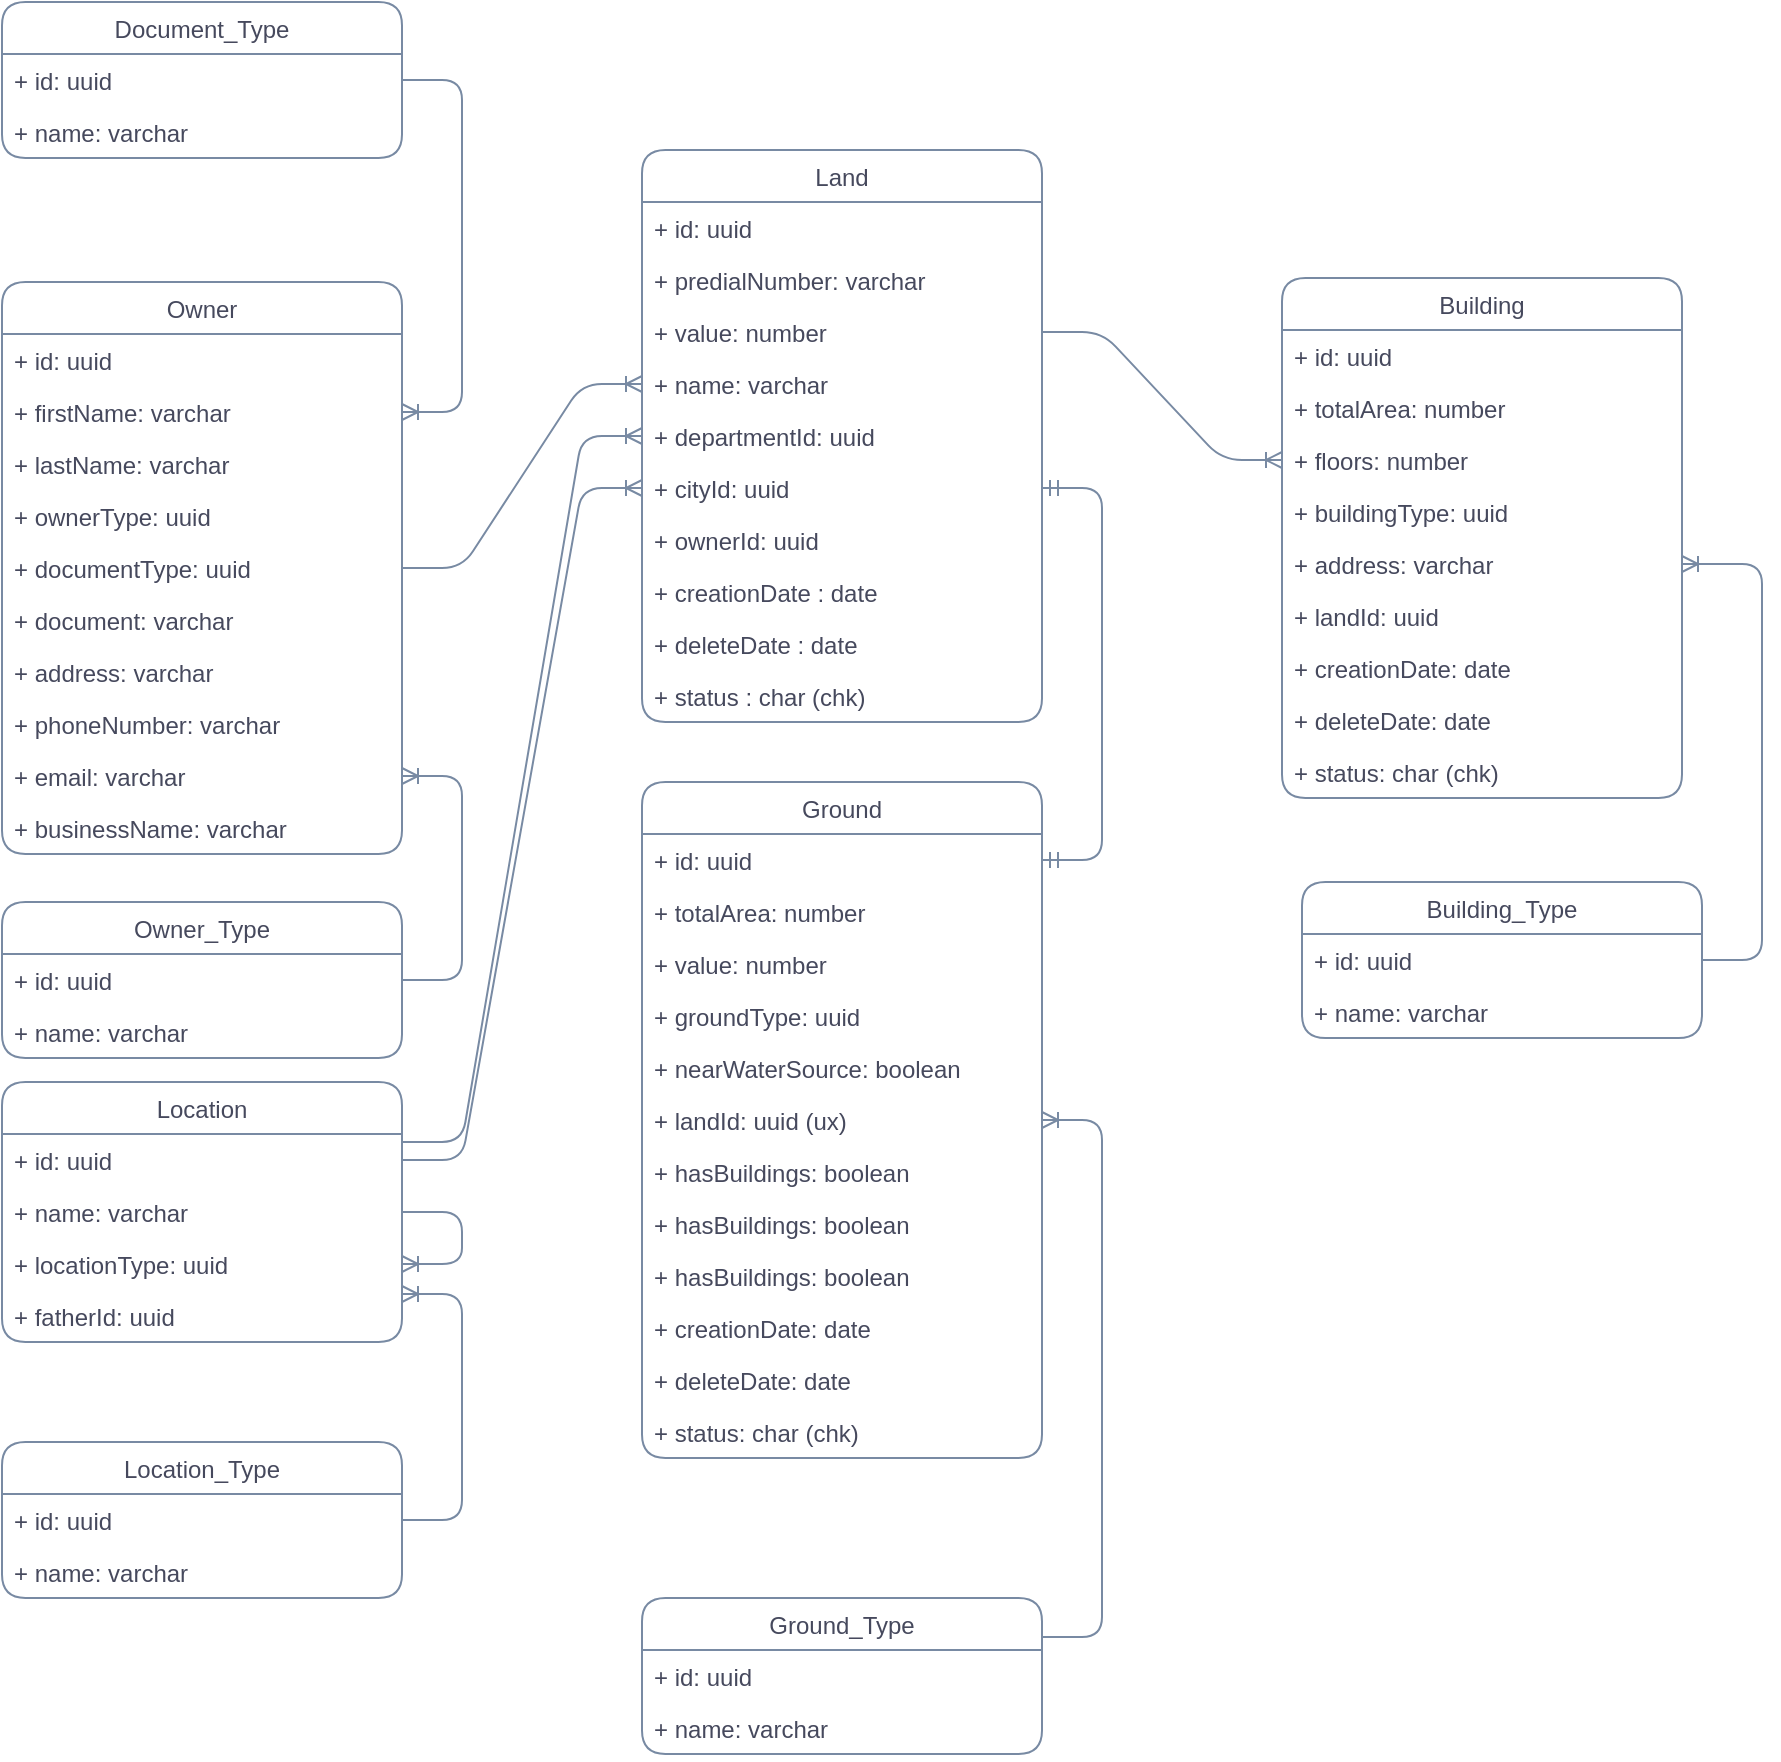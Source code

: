 <mxfile version="15.4.1" type="device"><diagram name="Page-1" id="c4acf3e9-155e-7222-9cf6-157b1a14988f"><mxGraphModel dx="1422" dy="804" grid="1" gridSize="10" guides="1" tooltips="1" connect="1" arrows="1" fold="1" page="1" pageScale="1" pageWidth="5000" pageHeight="3000" math="0" shadow="0"><root><mxCell id="0"/><mxCell id="1" parent="0"/><object label="Location" id="bZlbsfXFA43FrcBRPqzw-5"><mxCell style="swimlane;fontStyle=0;childLayout=stackLayout;horizontal=1;startSize=26;fillColor=none;horizontalStack=0;resizeParent=1;resizeParentMax=0;resizeLast=0;collapsible=1;marginBottom=0;rounded=1;strokeColor=#788AA3;fontColor=#46495D;" parent="1" vertex="1"><mxGeometry x="400" y="580" width="200" height="130" as="geometry"/></mxCell></object><mxCell id="bZlbsfXFA43FrcBRPqzw-6" value="+ id: uuid" style="text;strokeColor=none;fillColor=none;align=left;verticalAlign=top;spacingLeft=4;spacingRight=4;overflow=hidden;rotatable=0;points=[[0,0.5],[1,0.5]];portConstraint=eastwest;rounded=1;fontColor=#46495D;" parent="bZlbsfXFA43FrcBRPqzw-5" vertex="1"><mxGeometry y="26" width="200" height="26" as="geometry"/></mxCell><mxCell id="bZlbsfXFA43FrcBRPqzw-7" value="+ name: varchar" style="text;strokeColor=none;fillColor=none;align=left;verticalAlign=top;spacingLeft=4;spacingRight=4;overflow=hidden;rotatable=0;points=[[0,0.5],[1,0.5]];portConstraint=eastwest;rounded=1;fontColor=#46495D;" parent="bZlbsfXFA43FrcBRPqzw-5" vertex="1"><mxGeometry y="52" width="200" height="26" as="geometry"/></mxCell><mxCell id="bZlbsfXFA43FrcBRPqzw-8" value="+ locationType: uuid" style="text;strokeColor=none;fillColor=none;align=left;verticalAlign=top;spacingLeft=4;spacingRight=4;overflow=hidden;rotatable=0;points=[[0,0.5],[1,0.5]];portConstraint=eastwest;rounded=1;fontColor=#46495D;" parent="bZlbsfXFA43FrcBRPqzw-5" vertex="1"><mxGeometry y="78" width="200" height="26" as="geometry"/></mxCell><mxCell id="bZlbsfXFA43FrcBRPqzw-14" value="+ fatherId: uuid" style="text;strokeColor=none;fillColor=none;align=left;verticalAlign=top;spacingLeft=4;spacingRight=4;overflow=hidden;rotatable=0;points=[[0,0.5],[1,0.5]];portConstraint=eastwest;rounded=1;fontColor=#46495D;" parent="bZlbsfXFA43FrcBRPqzw-5" vertex="1"><mxGeometry y="104" width="200" height="26" as="geometry"/></mxCell><mxCell id="I5SME2C3M8Cnbb51ICYc-18" value="" style="edgeStyle=entityRelationEdgeStyle;fontSize=12;html=1;endArrow=ERoneToMany;exitX=1;exitY=0.5;exitDx=0;exitDy=0;entryX=1;entryY=0.5;entryDx=0;entryDy=0;strokeColor=#788AA3;fontColor=#46495D;" parent="bZlbsfXFA43FrcBRPqzw-5" source="bZlbsfXFA43FrcBRPqzw-7" target="bZlbsfXFA43FrcBRPqzw-8" edge="1"><mxGeometry width="100" height="100" relative="1" as="geometry"><mxPoint x="20" y="-100" as="sourcePoint"/><mxPoint x="10" y="30" as="targetPoint"/></mxGeometry></mxCell><object label="Owner" id="bZlbsfXFA43FrcBRPqzw-16"><mxCell style="swimlane;fontStyle=0;childLayout=stackLayout;horizontal=1;startSize=26;fillColor=none;horizontalStack=0;resizeParent=1;resizeParentMax=0;resizeLast=0;collapsible=1;marginBottom=0;rounded=1;strokeColor=#788AA3;fontColor=#46495D;" parent="1" vertex="1"><mxGeometry x="400" y="180" width="200" height="286" as="geometry"/></mxCell></object><mxCell id="bZlbsfXFA43FrcBRPqzw-17" value="+ id: uuid" style="text;strokeColor=none;fillColor=none;align=left;verticalAlign=top;spacingLeft=4;spacingRight=4;overflow=hidden;rotatable=0;points=[[0,0.5],[1,0.5]];portConstraint=eastwest;rounded=1;fontColor=#46495D;" parent="bZlbsfXFA43FrcBRPqzw-16" vertex="1"><mxGeometry y="26" width="200" height="26" as="geometry"/></mxCell><mxCell id="bZlbsfXFA43FrcBRPqzw-18" value="+ firstName: varchar" style="text;strokeColor=none;fillColor=none;align=left;verticalAlign=top;spacingLeft=4;spacingRight=4;overflow=hidden;rotatable=0;points=[[0,0.5],[1,0.5]];portConstraint=eastwest;rounded=1;fontColor=#46495D;" parent="bZlbsfXFA43FrcBRPqzw-16" vertex="1"><mxGeometry y="52" width="200" height="26" as="geometry"/></mxCell><mxCell id="bZlbsfXFA43FrcBRPqzw-22" value="+ lastName: varchar" style="text;strokeColor=none;fillColor=none;align=left;verticalAlign=top;spacingLeft=4;spacingRight=4;overflow=hidden;rotatable=0;points=[[0,0.5],[1,0.5]];portConstraint=eastwest;rounded=1;fontColor=#46495D;" parent="bZlbsfXFA43FrcBRPqzw-16" vertex="1"><mxGeometry y="78" width="200" height="26" as="geometry"/></mxCell><mxCell id="bZlbsfXFA43FrcBRPqzw-19" value="+ ownerType: uuid" style="text;strokeColor=none;fillColor=none;align=left;verticalAlign=top;spacingLeft=4;spacingRight=4;overflow=hidden;rotatable=0;points=[[0,0.5],[1,0.5]];portConstraint=eastwest;rounded=1;fontColor=#46495D;" parent="bZlbsfXFA43FrcBRPqzw-16" vertex="1"><mxGeometry y="104" width="200" height="26" as="geometry"/></mxCell><mxCell id="bZlbsfXFA43FrcBRPqzw-20" value="+ documentType: uuid" style="text;strokeColor=none;fillColor=none;align=left;verticalAlign=top;spacingLeft=4;spacingRight=4;overflow=hidden;rotatable=0;points=[[0,0.5],[1,0.5]];portConstraint=eastwest;rounded=1;fontColor=#46495D;" parent="bZlbsfXFA43FrcBRPqzw-16" vertex="1"><mxGeometry y="130" width="200" height="26" as="geometry"/></mxCell><mxCell id="bZlbsfXFA43FrcBRPqzw-21" value="+ document: varchar" style="text;strokeColor=none;fillColor=none;align=left;verticalAlign=top;spacingLeft=4;spacingRight=4;overflow=hidden;rotatable=0;points=[[0,0.5],[1,0.5]];portConstraint=eastwest;rounded=1;fontColor=#46495D;" parent="bZlbsfXFA43FrcBRPqzw-16" vertex="1"><mxGeometry y="156" width="200" height="26" as="geometry"/></mxCell><mxCell id="bZlbsfXFA43FrcBRPqzw-23" value="+ address: varchar" style="text;strokeColor=none;fillColor=none;align=left;verticalAlign=top;spacingLeft=4;spacingRight=4;overflow=hidden;rotatable=0;points=[[0,0.5],[1,0.5]];portConstraint=eastwest;rounded=1;fontColor=#46495D;" parent="bZlbsfXFA43FrcBRPqzw-16" vertex="1"><mxGeometry y="182" width="200" height="26" as="geometry"/></mxCell><mxCell id="bZlbsfXFA43FrcBRPqzw-24" value="+ phoneNumber: varchar" style="text;strokeColor=none;fillColor=none;align=left;verticalAlign=top;spacingLeft=4;spacingRight=4;overflow=hidden;rotatable=0;points=[[0,0.5],[1,0.5]];portConstraint=eastwest;rounded=1;fontColor=#46495D;" parent="bZlbsfXFA43FrcBRPqzw-16" vertex="1"><mxGeometry y="208" width="200" height="26" as="geometry"/></mxCell><mxCell id="bZlbsfXFA43FrcBRPqzw-25" value="+ email: varchar" style="text;strokeColor=none;fillColor=none;align=left;verticalAlign=top;spacingLeft=4;spacingRight=4;overflow=hidden;rotatable=0;points=[[0,0.5],[1,0.5]];portConstraint=eastwest;rounded=1;fontColor=#46495D;" parent="bZlbsfXFA43FrcBRPqzw-16" vertex="1"><mxGeometry y="234" width="200" height="26" as="geometry"/></mxCell><mxCell id="bZlbsfXFA43FrcBRPqzw-26" value="+ businessName: varchar" style="text;strokeColor=none;fillColor=none;align=left;verticalAlign=top;spacingLeft=4;spacingRight=4;overflow=hidden;rotatable=0;points=[[0,0.5],[1,0.5]];portConstraint=eastwest;rounded=1;fontColor=#46495D;" parent="bZlbsfXFA43FrcBRPqzw-16" vertex="1"><mxGeometry y="260" width="200" height="26" as="geometry"/></mxCell><object label="Building" id="bZlbsfXFA43FrcBRPqzw-28"><mxCell style="swimlane;fontStyle=0;childLayout=stackLayout;horizontal=1;startSize=26;fillColor=none;horizontalStack=0;resizeParent=1;resizeParentMax=0;resizeLast=0;collapsible=1;marginBottom=0;rounded=1;strokeColor=#788AA3;fontColor=#46495D;" parent="1" vertex="1"><mxGeometry x="1040" y="178" width="200" height="260" as="geometry"/></mxCell></object><mxCell id="bZlbsfXFA43FrcBRPqzw-29" value="+ id: uuid" style="text;strokeColor=none;fillColor=none;align=left;verticalAlign=top;spacingLeft=4;spacingRight=4;overflow=hidden;rotatable=0;points=[[0,0.5],[1,0.5]];portConstraint=eastwest;rounded=1;fontColor=#46495D;" parent="bZlbsfXFA43FrcBRPqzw-28" vertex="1"><mxGeometry y="26" width="200" height="26" as="geometry"/></mxCell><mxCell id="bZlbsfXFA43FrcBRPqzw-30" value="+ totalArea: number" style="text;strokeColor=none;fillColor=none;align=left;verticalAlign=top;spacingLeft=4;spacingRight=4;overflow=hidden;rotatable=0;points=[[0,0.5],[1,0.5]];portConstraint=eastwest;rounded=1;fontColor=#46495D;" parent="bZlbsfXFA43FrcBRPqzw-28" vertex="1"><mxGeometry y="52" width="200" height="26" as="geometry"/></mxCell><mxCell id="bZlbsfXFA43FrcBRPqzw-31" value="+ floors: number" style="text;strokeColor=none;fillColor=none;align=left;verticalAlign=top;spacingLeft=4;spacingRight=4;overflow=hidden;rotatable=0;points=[[0,0.5],[1,0.5]];portConstraint=eastwest;rounded=1;fontColor=#46495D;" parent="bZlbsfXFA43FrcBRPqzw-28" vertex="1"><mxGeometry y="78" width="200" height="26" as="geometry"/></mxCell><mxCell id="bZlbsfXFA43FrcBRPqzw-32" value="+ buildingType: uuid" style="text;strokeColor=none;fillColor=none;align=left;verticalAlign=top;spacingLeft=4;spacingRight=4;overflow=hidden;rotatable=0;points=[[0,0.5],[1,0.5]];portConstraint=eastwest;rounded=1;fontColor=#46495D;" parent="bZlbsfXFA43FrcBRPqzw-28" vertex="1"><mxGeometry y="104" width="200" height="26" as="geometry"/></mxCell><mxCell id="bZlbsfXFA43FrcBRPqzw-33" value="+ address: varchar" style="text;strokeColor=none;fillColor=none;align=left;verticalAlign=top;spacingLeft=4;spacingRight=4;overflow=hidden;rotatable=0;points=[[0,0.5],[1,0.5]];portConstraint=eastwest;rounded=1;fontColor=#46495D;" parent="bZlbsfXFA43FrcBRPqzw-28" vertex="1"><mxGeometry y="130" width="200" height="26" as="geometry"/></mxCell><mxCell id="bZlbsfXFA43FrcBRPqzw-57" value="+ landId: uuid" style="text;strokeColor=none;fillColor=none;align=left;verticalAlign=top;spacingLeft=4;spacingRight=4;overflow=hidden;rotatable=0;points=[[0,0.5],[1,0.5]];portConstraint=eastwest;rounded=1;fontColor=#46495D;" parent="bZlbsfXFA43FrcBRPqzw-28" vertex="1"><mxGeometry y="156" width="200" height="26" as="geometry"/></mxCell><mxCell id="I5SME2C3M8Cnbb51ICYc-31" value="+ creationDate: date" style="text;strokeColor=none;fillColor=none;align=left;verticalAlign=top;spacingLeft=4;spacingRight=4;overflow=hidden;rotatable=0;points=[[0,0.5],[1,0.5]];portConstraint=eastwest;rounded=1;fontColor=#46495D;" parent="bZlbsfXFA43FrcBRPqzw-28" vertex="1"><mxGeometry y="182" width="200" height="26" as="geometry"/></mxCell><mxCell id="I5SME2C3M8Cnbb51ICYc-32" value="+ deleteDate: date" style="text;strokeColor=none;fillColor=none;align=left;verticalAlign=top;spacingLeft=4;spacingRight=4;overflow=hidden;rotatable=0;points=[[0,0.5],[1,0.5]];portConstraint=eastwest;rounded=1;fontColor=#46495D;" parent="bZlbsfXFA43FrcBRPqzw-28" vertex="1"><mxGeometry y="208" width="200" height="26" as="geometry"/></mxCell><mxCell id="I5SME2C3M8Cnbb51ICYc-33" value="+ status: char (chk)" style="text;strokeColor=none;fillColor=none;align=left;verticalAlign=top;spacingLeft=4;spacingRight=4;overflow=hidden;rotatable=0;points=[[0,0.5],[1,0.5]];portConstraint=eastwest;rounded=1;fontColor=#46495D;" parent="bZlbsfXFA43FrcBRPqzw-28" vertex="1"><mxGeometry y="234" width="200" height="26" as="geometry"/></mxCell><object label="Ground" id="bZlbsfXFA43FrcBRPqzw-34"><mxCell style="swimlane;fontStyle=0;childLayout=stackLayout;horizontal=1;startSize=26;fillColor=none;horizontalStack=0;resizeParent=1;resizeParentMax=0;resizeLast=0;collapsible=1;marginBottom=0;rounded=1;strokeColor=#788AA3;fontColor=#46495D;" parent="1" vertex="1"><mxGeometry x="720" y="430" width="200" height="338" as="geometry"/></mxCell></object><mxCell id="bZlbsfXFA43FrcBRPqzw-35" value="+ id: uuid" style="text;strokeColor=none;fillColor=none;align=left;verticalAlign=top;spacingLeft=4;spacingRight=4;overflow=hidden;rotatable=0;points=[[0,0.5],[1,0.5]];portConstraint=eastwest;rounded=1;fontColor=#46495D;" parent="bZlbsfXFA43FrcBRPqzw-34" vertex="1"><mxGeometry y="26" width="200" height="26" as="geometry"/></mxCell><mxCell id="bZlbsfXFA43FrcBRPqzw-36" value="+ totalArea: number" style="text;strokeColor=none;fillColor=none;align=left;verticalAlign=top;spacingLeft=4;spacingRight=4;overflow=hidden;rotatable=0;points=[[0,0.5],[1,0.5]];portConstraint=eastwest;rounded=1;fontColor=#46495D;" parent="bZlbsfXFA43FrcBRPqzw-34" vertex="1"><mxGeometry y="52" width="200" height="26" as="geometry"/></mxCell><mxCell id="bZlbsfXFA43FrcBRPqzw-37" value="+ value: number" style="text;strokeColor=none;fillColor=none;align=left;verticalAlign=top;spacingLeft=4;spacingRight=4;overflow=hidden;rotatable=0;points=[[0,0.5],[1,0.5]];portConstraint=eastwest;rounded=1;fontColor=#46495D;" parent="bZlbsfXFA43FrcBRPqzw-34" vertex="1"><mxGeometry y="78" width="200" height="26" as="geometry"/></mxCell><mxCell id="bZlbsfXFA43FrcBRPqzw-38" value="+ groundType: uuid" style="text;strokeColor=none;fillColor=none;align=left;verticalAlign=top;spacingLeft=4;spacingRight=4;overflow=hidden;rotatable=0;points=[[0,0.5],[1,0.5]];portConstraint=eastwest;rounded=1;fontColor=#46495D;" parent="bZlbsfXFA43FrcBRPqzw-34" vertex="1"><mxGeometry y="104" width="200" height="26" as="geometry"/></mxCell><mxCell id="bZlbsfXFA43FrcBRPqzw-39" value="+ nearWaterSource: boolean" style="text;strokeColor=none;fillColor=none;align=left;verticalAlign=top;spacingLeft=4;spacingRight=4;overflow=hidden;rotatable=0;points=[[0,0.5],[1,0.5]];portConstraint=eastwest;rounded=1;fontColor=#46495D;" parent="bZlbsfXFA43FrcBRPqzw-34" vertex="1"><mxGeometry y="130" width="200" height="26" as="geometry"/></mxCell><mxCell id="I5SME2C3M8Cnbb51ICYc-2" value="+ landId: uuid (ux)" style="text;strokeColor=none;fillColor=none;align=left;verticalAlign=top;spacingLeft=4;spacingRight=4;overflow=hidden;rotatable=0;points=[[0,0.5],[1,0.5]];portConstraint=eastwest;rounded=1;fontColor=#46495D;" parent="bZlbsfXFA43FrcBRPqzw-34" vertex="1"><mxGeometry y="156" width="200" height="26" as="geometry"/></mxCell><mxCell id="I5SME2C3M8Cnbb51ICYc-3" value="+ hasBuildings: boolean" style="text;strokeColor=none;fillColor=none;align=left;verticalAlign=top;spacingLeft=4;spacingRight=4;overflow=hidden;rotatable=0;points=[[0,0.5],[1,0.5]];portConstraint=eastwest;rounded=1;fontColor=#46495D;" parent="bZlbsfXFA43FrcBRPqzw-34" vertex="1"><mxGeometry y="182" width="200" height="26" as="geometry"/></mxCell><mxCell id="I5SME2C3M8Cnbb51ICYc-26" value="+ hasBuildings: boolean" style="text;strokeColor=none;fillColor=none;align=left;verticalAlign=top;spacingLeft=4;spacingRight=4;overflow=hidden;rotatable=0;points=[[0,0.5],[1,0.5]];portConstraint=eastwest;rounded=1;fontColor=#46495D;" parent="bZlbsfXFA43FrcBRPqzw-34" vertex="1"><mxGeometry y="208" width="200" height="26" as="geometry"/></mxCell><mxCell id="I5SME2C3M8Cnbb51ICYc-27" value="+ hasBuildings: boolean" style="text;strokeColor=none;fillColor=none;align=left;verticalAlign=top;spacingLeft=4;spacingRight=4;overflow=hidden;rotatable=0;points=[[0,0.5],[1,0.5]];portConstraint=eastwest;rounded=1;fontColor=#46495D;" parent="bZlbsfXFA43FrcBRPqzw-34" vertex="1"><mxGeometry y="234" width="200" height="26" as="geometry"/></mxCell><mxCell id="I5SME2C3M8Cnbb51ICYc-28" value="+ creationDate: date" style="text;strokeColor=none;fillColor=none;align=left;verticalAlign=top;spacingLeft=4;spacingRight=4;overflow=hidden;rotatable=0;points=[[0,0.5],[1,0.5]];portConstraint=eastwest;rounded=1;fontColor=#46495D;" parent="bZlbsfXFA43FrcBRPqzw-34" vertex="1"><mxGeometry y="260" width="200" height="26" as="geometry"/></mxCell><mxCell id="I5SME2C3M8Cnbb51ICYc-29" value="+ deleteDate: date" style="text;strokeColor=none;fillColor=none;align=left;verticalAlign=top;spacingLeft=4;spacingRight=4;overflow=hidden;rotatable=0;points=[[0,0.5],[1,0.5]];portConstraint=eastwest;rounded=1;fontColor=#46495D;" parent="bZlbsfXFA43FrcBRPqzw-34" vertex="1"><mxGeometry y="286" width="200" height="26" as="geometry"/></mxCell><mxCell id="I5SME2C3M8Cnbb51ICYc-30" value="+ status: char (chk)" style="text;strokeColor=none;fillColor=none;align=left;verticalAlign=top;spacingLeft=4;spacingRight=4;overflow=hidden;rotatable=0;points=[[0,0.5],[1,0.5]];portConstraint=eastwest;rounded=1;fontColor=#46495D;" parent="bZlbsfXFA43FrcBRPqzw-34" vertex="1"><mxGeometry y="312" width="200" height="26" as="geometry"/></mxCell><object label="Location_Type" id="bZlbsfXFA43FrcBRPqzw-40"><mxCell style="swimlane;fontStyle=0;childLayout=stackLayout;horizontal=1;startSize=26;fillColor=none;horizontalStack=0;resizeParent=1;resizeParentMax=0;resizeLast=0;collapsible=1;marginBottom=0;rounded=1;strokeColor=#788AA3;fontColor=#46495D;" parent="1" vertex="1"><mxGeometry x="400" y="760" width="200" height="78" as="geometry"/></mxCell></object><mxCell id="bZlbsfXFA43FrcBRPqzw-41" value="+ id: uuid" style="text;strokeColor=none;fillColor=none;align=left;verticalAlign=top;spacingLeft=4;spacingRight=4;overflow=hidden;rotatable=0;points=[[0,0.5],[1,0.5]];portConstraint=eastwest;rounded=1;fontColor=#46495D;" parent="bZlbsfXFA43FrcBRPqzw-40" vertex="1"><mxGeometry y="26" width="200" height="26" as="geometry"/></mxCell><mxCell id="bZlbsfXFA43FrcBRPqzw-42" value="+ name: varchar" style="text;strokeColor=none;fillColor=none;align=left;verticalAlign=top;spacingLeft=4;spacingRight=4;overflow=hidden;rotatable=0;points=[[0,0.5],[1,0.5]];portConstraint=eastwest;rounded=1;fontColor=#46495D;" parent="bZlbsfXFA43FrcBRPqzw-40" vertex="1"><mxGeometry y="52" width="200" height="26" as="geometry"/></mxCell><object label="Owner_Type" id="bZlbsfXFA43FrcBRPqzw-45"><mxCell style="swimlane;fontStyle=0;childLayout=stackLayout;horizontal=1;startSize=26;fillColor=none;horizontalStack=0;resizeParent=1;resizeParentMax=0;resizeLast=0;collapsible=1;marginBottom=0;rounded=1;strokeColor=#788AA3;fontColor=#46495D;" parent="1" vertex="1"><mxGeometry x="400" y="490" width="200" height="78" as="geometry"/></mxCell></object><mxCell id="bZlbsfXFA43FrcBRPqzw-46" value="+ id: uuid" style="text;strokeColor=none;fillColor=none;align=left;verticalAlign=top;spacingLeft=4;spacingRight=4;overflow=hidden;rotatable=0;points=[[0,0.5],[1,0.5]];portConstraint=eastwest;rounded=1;fontColor=#46495D;" parent="bZlbsfXFA43FrcBRPqzw-45" vertex="1"><mxGeometry y="26" width="200" height="26" as="geometry"/></mxCell><mxCell id="bZlbsfXFA43FrcBRPqzw-47" value="+ name: varchar" style="text;strokeColor=none;fillColor=none;align=left;verticalAlign=top;spacingLeft=4;spacingRight=4;overflow=hidden;rotatable=0;points=[[0,0.5],[1,0.5]];portConstraint=eastwest;rounded=1;fontColor=#46495D;" parent="bZlbsfXFA43FrcBRPqzw-45" vertex="1"><mxGeometry y="52" width="200" height="26" as="geometry"/></mxCell><object label="Ground_Type" id="bZlbsfXFA43FrcBRPqzw-58"><mxCell style="swimlane;fontStyle=0;childLayout=stackLayout;horizontal=1;startSize=26;fillColor=none;horizontalStack=0;resizeParent=1;resizeParentMax=0;resizeLast=0;collapsible=1;marginBottom=0;rounded=1;strokeColor=#788AA3;fontColor=#46495D;" parent="1" vertex="1"><mxGeometry x="720" y="838" width="200" height="78" as="geometry"/></mxCell></object><mxCell id="bZlbsfXFA43FrcBRPqzw-59" value="+ id: uuid" style="text;strokeColor=none;fillColor=none;align=left;verticalAlign=top;spacingLeft=4;spacingRight=4;overflow=hidden;rotatable=0;points=[[0,0.5],[1,0.5]];portConstraint=eastwest;rounded=1;fontColor=#46495D;" parent="bZlbsfXFA43FrcBRPqzw-58" vertex="1"><mxGeometry y="26" width="200" height="26" as="geometry"/></mxCell><mxCell id="bZlbsfXFA43FrcBRPqzw-60" value="+ name: varchar" style="text;strokeColor=none;fillColor=none;align=left;verticalAlign=top;spacingLeft=4;spacingRight=4;overflow=hidden;rotatable=0;points=[[0,0.5],[1,0.5]];portConstraint=eastwest;rounded=1;fontColor=#46495D;" parent="bZlbsfXFA43FrcBRPqzw-58" vertex="1"><mxGeometry y="52" width="200" height="26" as="geometry"/></mxCell><object label="Document_Type" id="bZlbsfXFA43FrcBRPqzw-64"><mxCell style="swimlane;fontStyle=0;childLayout=stackLayout;horizontal=1;startSize=26;fillColor=none;horizontalStack=0;resizeParent=1;resizeParentMax=0;resizeLast=0;collapsible=1;marginBottom=0;rounded=1;strokeColor=#788AA3;fontColor=#46495D;" parent="1" vertex="1"><mxGeometry x="400" y="40" width="200" height="78" as="geometry"/></mxCell></object><mxCell id="bZlbsfXFA43FrcBRPqzw-65" value="+ id: uuid" style="text;strokeColor=none;fillColor=none;align=left;verticalAlign=top;spacingLeft=4;spacingRight=4;overflow=hidden;rotatable=0;points=[[0,0.5],[1,0.5]];portConstraint=eastwest;rounded=1;fontColor=#46495D;" parent="bZlbsfXFA43FrcBRPqzw-64" vertex="1"><mxGeometry y="26" width="200" height="26" as="geometry"/></mxCell><mxCell id="bZlbsfXFA43FrcBRPqzw-66" value="+ name: varchar" style="text;strokeColor=none;fillColor=none;align=left;verticalAlign=top;spacingLeft=4;spacingRight=4;overflow=hidden;rotatable=0;points=[[0,0.5],[1,0.5]];portConstraint=eastwest;rounded=1;fontColor=#46495D;" parent="bZlbsfXFA43FrcBRPqzw-64" vertex="1"><mxGeometry y="52" width="200" height="26" as="geometry"/></mxCell><object label="Land" id="bZlbsfXFA43FrcBRPqzw-68"><mxCell style="swimlane;fontStyle=0;childLayout=stackLayout;horizontal=1;startSize=26;fillColor=none;horizontalStack=0;resizeParent=1;resizeParentMax=0;resizeLast=0;collapsible=1;marginBottom=0;rounded=1;strokeColor=#788AA3;fontColor=#46495D;" parent="1" vertex="1"><mxGeometry x="720" y="114" width="200" height="286" as="geometry"/></mxCell></object><mxCell id="bZlbsfXFA43FrcBRPqzw-69" value="+ id: uuid" style="text;strokeColor=none;fillColor=none;align=left;verticalAlign=top;spacingLeft=4;spacingRight=4;overflow=hidden;rotatable=0;points=[[0,0.5],[1,0.5]];portConstraint=eastwest;rounded=1;fontColor=#46495D;" parent="bZlbsfXFA43FrcBRPqzw-68" vertex="1"><mxGeometry y="26" width="200" height="26" as="geometry"/></mxCell><mxCell id="bZlbsfXFA43FrcBRPqzw-70" value="+ predialNumber: varchar" style="text;strokeColor=none;fillColor=none;align=left;verticalAlign=top;spacingLeft=4;spacingRight=4;overflow=hidden;rotatable=0;points=[[0,0.5],[1,0.5]];portConstraint=eastwest;rounded=1;fontColor=#46495D;" parent="bZlbsfXFA43FrcBRPqzw-68" vertex="1"><mxGeometry y="52" width="200" height="26" as="geometry"/></mxCell><mxCell id="bZlbsfXFA43FrcBRPqzw-71" value="+ value: number" style="text;strokeColor=none;fillColor=none;align=left;verticalAlign=top;spacingLeft=4;spacingRight=4;overflow=hidden;rotatable=0;points=[[0,0.5],[1,0.5]];portConstraint=eastwest;rounded=1;fontColor=#46495D;" parent="bZlbsfXFA43FrcBRPqzw-68" vertex="1"><mxGeometry y="78" width="200" height="26" as="geometry"/></mxCell><mxCell id="bZlbsfXFA43FrcBRPqzw-72" value="+ name: varchar" style="text;strokeColor=none;fillColor=none;align=left;verticalAlign=top;spacingLeft=4;spacingRight=4;overflow=hidden;rotatable=0;points=[[0,0.5],[1,0.5]];portConstraint=eastwest;rounded=1;fontColor=#46495D;" parent="bZlbsfXFA43FrcBRPqzw-68" vertex="1"><mxGeometry y="104" width="200" height="26" as="geometry"/></mxCell><mxCell id="bZlbsfXFA43FrcBRPqzw-76" value="+ departmentId: uuid" style="text;strokeColor=none;fillColor=none;align=left;verticalAlign=top;spacingLeft=4;spacingRight=4;overflow=hidden;rotatable=0;points=[[0,0.5],[1,0.5]];portConstraint=eastwest;rounded=1;fontColor=#46495D;" parent="bZlbsfXFA43FrcBRPqzw-68" vertex="1"><mxGeometry y="130" width="200" height="26" as="geometry"/></mxCell><mxCell id="bZlbsfXFA43FrcBRPqzw-77" value="+ cityId: uuid" style="text;strokeColor=none;fillColor=none;align=left;verticalAlign=top;spacingLeft=4;spacingRight=4;overflow=hidden;rotatable=0;points=[[0,0.5],[1,0.5]];portConstraint=eastwest;rounded=1;fontColor=#46495D;" parent="bZlbsfXFA43FrcBRPqzw-68" vertex="1"><mxGeometry y="156" width="200" height="26" as="geometry"/></mxCell><mxCell id="I5SME2C3M8Cnbb51ICYc-1" value="+ ownerId: uuid" style="text;strokeColor=none;fillColor=none;align=left;verticalAlign=top;spacingLeft=4;spacingRight=4;overflow=hidden;rotatable=0;points=[[0,0.5],[1,0.5]];portConstraint=eastwest;rounded=1;fontColor=#46495D;" parent="bZlbsfXFA43FrcBRPqzw-68" vertex="1"><mxGeometry y="182" width="200" height="26" as="geometry"/></mxCell><mxCell id="I5SME2C3M8Cnbb51ICYc-23" value="+ creationDate : date" style="text;strokeColor=none;fillColor=none;align=left;verticalAlign=top;spacingLeft=4;spacingRight=4;overflow=hidden;rotatable=0;points=[[0,0.5],[1,0.5]];portConstraint=eastwest;rounded=1;fontColor=#46495D;" parent="bZlbsfXFA43FrcBRPqzw-68" vertex="1"><mxGeometry y="208" width="200" height="26" as="geometry"/></mxCell><mxCell id="I5SME2C3M8Cnbb51ICYc-24" value="+ deleteDate : date" style="text;strokeColor=none;fillColor=none;align=left;verticalAlign=top;spacingLeft=4;spacingRight=4;overflow=hidden;rotatable=0;points=[[0,0.5],[1,0.5]];portConstraint=eastwest;rounded=1;fontColor=#46495D;" parent="bZlbsfXFA43FrcBRPqzw-68" vertex="1"><mxGeometry y="234" width="200" height="26" as="geometry"/></mxCell><mxCell id="I5SME2C3M8Cnbb51ICYc-25" value="+ status : char (chk)" style="text;strokeColor=none;fillColor=none;align=left;verticalAlign=top;spacingLeft=4;spacingRight=4;overflow=hidden;rotatable=0;points=[[0,0.5],[1,0.5]];portConstraint=eastwest;rounded=1;fontColor=#46495D;" parent="bZlbsfXFA43FrcBRPqzw-68" vertex="1"><mxGeometry y="260" width="200" height="26" as="geometry"/></mxCell><mxCell id="I5SME2C3M8Cnbb51ICYc-6" value="" style="edgeStyle=entityRelationEdgeStyle;fontSize=12;html=1;endArrow=ERoneToMany;exitX=1;exitY=0.5;exitDx=0;exitDy=0;entryX=0;entryY=0.5;entryDx=0;entryDy=0;strokeColor=#788AA3;fontColor=#46495D;" parent="1" source="bZlbsfXFA43FrcBRPqzw-20" target="bZlbsfXFA43FrcBRPqzw-72" edge="1"><mxGeometry width="100" height="100" relative="1" as="geometry"><mxPoint x="610" y="360" as="sourcePoint"/><mxPoint x="710" y="260" as="targetPoint"/></mxGeometry></mxCell><mxCell id="I5SME2C3M8Cnbb51ICYc-7" value="" style="edgeStyle=entityRelationEdgeStyle;fontSize=12;html=1;endArrow=ERoneToMany;exitX=1;exitY=0.5;exitDx=0;exitDy=0;entryX=0;entryY=0.5;entryDx=0;entryDy=0;strokeColor=#788AA3;fontColor=#46495D;" parent="1" source="bZlbsfXFA43FrcBRPqzw-71" target="bZlbsfXFA43FrcBRPqzw-31" edge="1"><mxGeometry width="100" height="100" relative="1" as="geometry"><mxPoint x="960" y="426" as="sourcePoint"/><mxPoint x="1080" y="400" as="targetPoint"/></mxGeometry></mxCell><mxCell id="I5SME2C3M8Cnbb51ICYc-8" value="" style="edgeStyle=entityRelationEdgeStyle;fontSize=12;html=1;endArrow=ERmandOne;startArrow=ERmandOne;exitX=1;exitY=0.5;exitDx=0;exitDy=0;strokeColor=#788AA3;fontColor=#46495D;" parent="1" source="bZlbsfXFA43FrcBRPqzw-35" target="bZlbsfXFA43FrcBRPqzw-77" edge="1"><mxGeometry width="100" height="100" relative="1" as="geometry"><mxPoint x="960" y="490" as="sourcePoint"/><mxPoint x="990" y="388" as="targetPoint"/></mxGeometry></mxCell><mxCell id="I5SME2C3M8Cnbb51ICYc-12" value="" style="edgeStyle=entityRelationEdgeStyle;fontSize=12;html=1;endArrow=ERoneToMany;exitX=1;exitY=0.5;exitDx=0;exitDy=0;entryX=1;entryY=0.077;entryDx=0;entryDy=0;entryPerimeter=0;strokeColor=#788AA3;fontColor=#46495D;" parent="1" source="bZlbsfXFA43FrcBRPqzw-41" target="bZlbsfXFA43FrcBRPqzw-14" edge="1"><mxGeometry width="100" height="100" relative="1" as="geometry"><mxPoint x="430" y="756" as="sourcePoint"/><mxPoint x="550" y="730" as="targetPoint"/></mxGeometry></mxCell><mxCell id="I5SME2C3M8Cnbb51ICYc-13" value="" style="edgeStyle=entityRelationEdgeStyle;fontSize=12;html=1;endArrow=ERoneToMany;entryX=0;entryY=0.5;entryDx=0;entryDy=0;strokeColor=#788AA3;fontColor=#46495D;" parent="1" target="bZlbsfXFA43FrcBRPqzw-76" edge="1"><mxGeometry width="100" height="100" relative="1" as="geometry"><mxPoint x="600" y="610" as="sourcePoint"/><mxPoint x="690" y="634" as="targetPoint"/></mxGeometry></mxCell><mxCell id="I5SME2C3M8Cnbb51ICYc-14" value="" style="edgeStyle=entityRelationEdgeStyle;fontSize=12;html=1;endArrow=ERoneToMany;exitX=1;exitY=0.5;exitDx=0;exitDy=0;strokeColor=#788AA3;fontColor=#46495D;" parent="1" source="bZlbsfXFA43FrcBRPqzw-6" target="bZlbsfXFA43FrcBRPqzw-77" edge="1"><mxGeometry width="100" height="100" relative="1" as="geometry"><mxPoint x="610" y="629" as="sourcePoint"/><mxPoint x="730" y="333" as="targetPoint"/></mxGeometry></mxCell><mxCell id="I5SME2C3M8Cnbb51ICYc-15" value="" style="edgeStyle=entityRelationEdgeStyle;fontSize=12;html=1;endArrow=ERoneToMany;entryX=1;entryY=0.5;entryDx=0;entryDy=0;exitX=1;exitY=0.25;exitDx=0;exitDy=0;strokeColor=#788AA3;fontColor=#46495D;" parent="1" source="bZlbsfXFA43FrcBRPqzw-58" target="I5SME2C3M8Cnbb51ICYc-2" edge="1"><mxGeometry width="100" height="100" relative="1" as="geometry"><mxPoint x="930" y="759" as="sourcePoint"/><mxPoint x="1040" y="680" as="targetPoint"/></mxGeometry></mxCell><mxCell id="I5SME2C3M8Cnbb51ICYc-16" value="" style="edgeStyle=entityRelationEdgeStyle;fontSize=12;html=1;endArrow=ERoneToMany;exitX=1;exitY=0.5;exitDx=0;exitDy=0;entryX=1;entryY=0.5;entryDx=0;entryDy=0;strokeColor=#788AA3;fontColor=#46495D;" parent="1" source="bZlbsfXFA43FrcBRPqzw-65" target="bZlbsfXFA43FrcBRPqzw-18" edge="1"><mxGeometry width="100" height="100" relative="1" as="geometry"><mxPoint x="610" y="86" as="sourcePoint"/><mxPoint x="730" y="60" as="targetPoint"/></mxGeometry></mxCell><mxCell id="I5SME2C3M8Cnbb51ICYc-17" value="" style="edgeStyle=entityRelationEdgeStyle;fontSize=12;html=1;endArrow=ERoneToMany;exitX=1;exitY=0.5;exitDx=0;exitDy=0;strokeColor=#788AA3;fontColor=#46495D;" parent="1" source="bZlbsfXFA43FrcBRPqzw-46" target="bZlbsfXFA43FrcBRPqzw-25" edge="1"><mxGeometry width="100" height="100" relative="1" as="geometry"><mxPoint x="610" y="89" as="sourcePoint"/><mxPoint x="610" y="255" as="targetPoint"/></mxGeometry></mxCell><object label="Building_Type" id="I5SME2C3M8Cnbb51ICYc-19"><mxCell style="swimlane;fontStyle=0;childLayout=stackLayout;horizontal=1;startSize=26;fillColor=none;horizontalStack=0;resizeParent=1;resizeParentMax=0;resizeLast=0;collapsible=1;marginBottom=0;rounded=1;strokeColor=#788AA3;fontColor=#46495D;" parent="1" vertex="1"><mxGeometry x="1050" y="480" width="200" height="78" as="geometry"/></mxCell></object><mxCell id="I5SME2C3M8Cnbb51ICYc-20" value="+ id: uuid" style="text;strokeColor=none;fillColor=none;align=left;verticalAlign=top;spacingLeft=4;spacingRight=4;overflow=hidden;rotatable=0;points=[[0,0.5],[1,0.5]];portConstraint=eastwest;rounded=1;fontColor=#46495D;" parent="I5SME2C3M8Cnbb51ICYc-19" vertex="1"><mxGeometry y="26" width="200" height="26" as="geometry"/></mxCell><mxCell id="I5SME2C3M8Cnbb51ICYc-21" value="+ name: varchar" style="text;strokeColor=none;fillColor=none;align=left;verticalAlign=top;spacingLeft=4;spacingRight=4;overflow=hidden;rotatable=0;points=[[0,0.5],[1,0.5]];portConstraint=eastwest;rounded=1;fontColor=#46495D;" parent="I5SME2C3M8Cnbb51ICYc-19" vertex="1"><mxGeometry y="52" width="200" height="26" as="geometry"/></mxCell><mxCell id="I5SME2C3M8Cnbb51ICYc-22" value="" style="edgeStyle=entityRelationEdgeStyle;fontSize=12;html=1;endArrow=ERoneToMany;entryX=1;entryY=0.5;entryDx=0;entryDy=0;strokeColor=#788AA3;fontColor=#46495D;" parent="1" target="bZlbsfXFA43FrcBRPqzw-33" edge="1"><mxGeometry width="100" height="100" relative="1" as="geometry"><mxPoint x="1250" y="519" as="sourcePoint"/><mxPoint x="1280" y="340" as="targetPoint"/></mxGeometry></mxCell></root></mxGraphModel></diagram></mxfile>